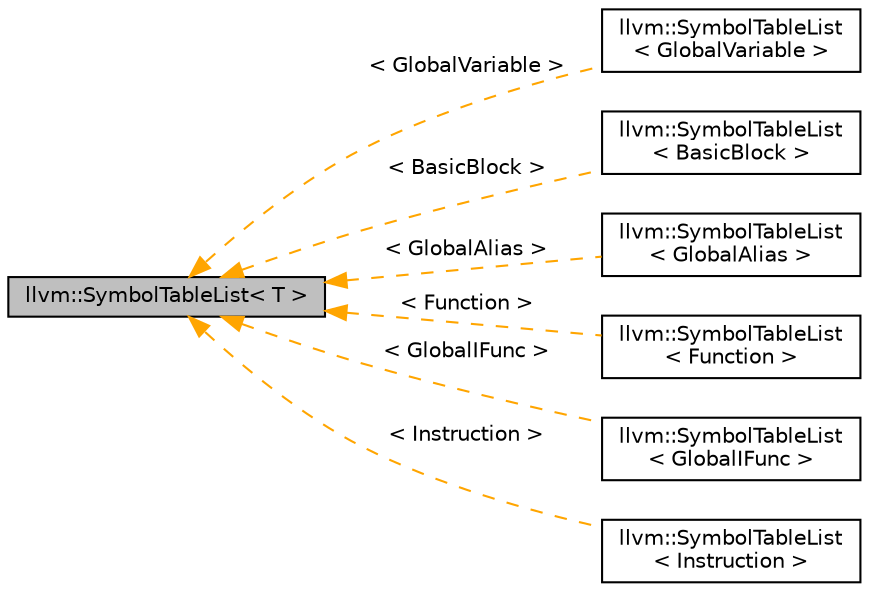 digraph "llvm::SymbolTableList&lt; T &gt;"
{
 // LATEX_PDF_SIZE
  bgcolor="transparent";
  edge [fontname="Helvetica",fontsize="10",labelfontname="Helvetica",labelfontsize="10"];
  node [fontname="Helvetica",fontsize="10",shape=record];
  rankdir="LR";
  Node1 [label="llvm::SymbolTableList\< T \>",height=0.2,width=0.4,color="black", fillcolor="grey75", style="filled", fontcolor="black",tooltip="List that automatically updates parent links and symbol tables."];
  Node1 -> Node2 [dir="back",color="orange",fontsize="10",style="dashed",label=" \< GlobalVariable \>" ,fontname="Helvetica"];
  Node2 [label="llvm::SymbolTableList\l\< GlobalVariable \>",height=0.2,width=0.4,color="black",URL="$classllvm_1_1SymbolTableList.html",tooltip=" "];
  Node1 -> Node3 [dir="back",color="orange",fontsize="10",style="dashed",label=" \< BasicBlock \>" ,fontname="Helvetica"];
  Node3 [label="llvm::SymbolTableList\l\< BasicBlock \>",height=0.2,width=0.4,color="black",URL="$classllvm_1_1SymbolTableList.html",tooltip=" "];
  Node1 -> Node4 [dir="back",color="orange",fontsize="10",style="dashed",label=" \< GlobalAlias \>" ,fontname="Helvetica"];
  Node4 [label="llvm::SymbolTableList\l\< GlobalAlias \>",height=0.2,width=0.4,color="black",URL="$classllvm_1_1SymbolTableList.html",tooltip=" "];
  Node1 -> Node5 [dir="back",color="orange",fontsize="10",style="dashed",label=" \< Function \>" ,fontname="Helvetica"];
  Node5 [label="llvm::SymbolTableList\l\< Function \>",height=0.2,width=0.4,color="black",URL="$classllvm_1_1SymbolTableList.html",tooltip=" "];
  Node1 -> Node6 [dir="back",color="orange",fontsize="10",style="dashed",label=" \< GlobalIFunc \>" ,fontname="Helvetica"];
  Node6 [label="llvm::SymbolTableList\l\< GlobalIFunc \>",height=0.2,width=0.4,color="black",URL="$classllvm_1_1SymbolTableList.html",tooltip=" "];
  Node1 -> Node7 [dir="back",color="orange",fontsize="10",style="dashed",label=" \< Instruction \>" ,fontname="Helvetica"];
  Node7 [label="llvm::SymbolTableList\l\< Instruction \>",height=0.2,width=0.4,color="black",URL="$classllvm_1_1SymbolTableList.html",tooltip=" "];
}
